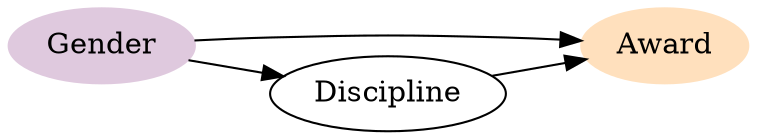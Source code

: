 digraph {
Award [style=filled; color="#ffe0bd"]
Discipline
Gender [style=filled; color="#dfc9de"]
Discipline -> Award
Gender -> Award
Gender -> Discipline
rankdir=LR}

